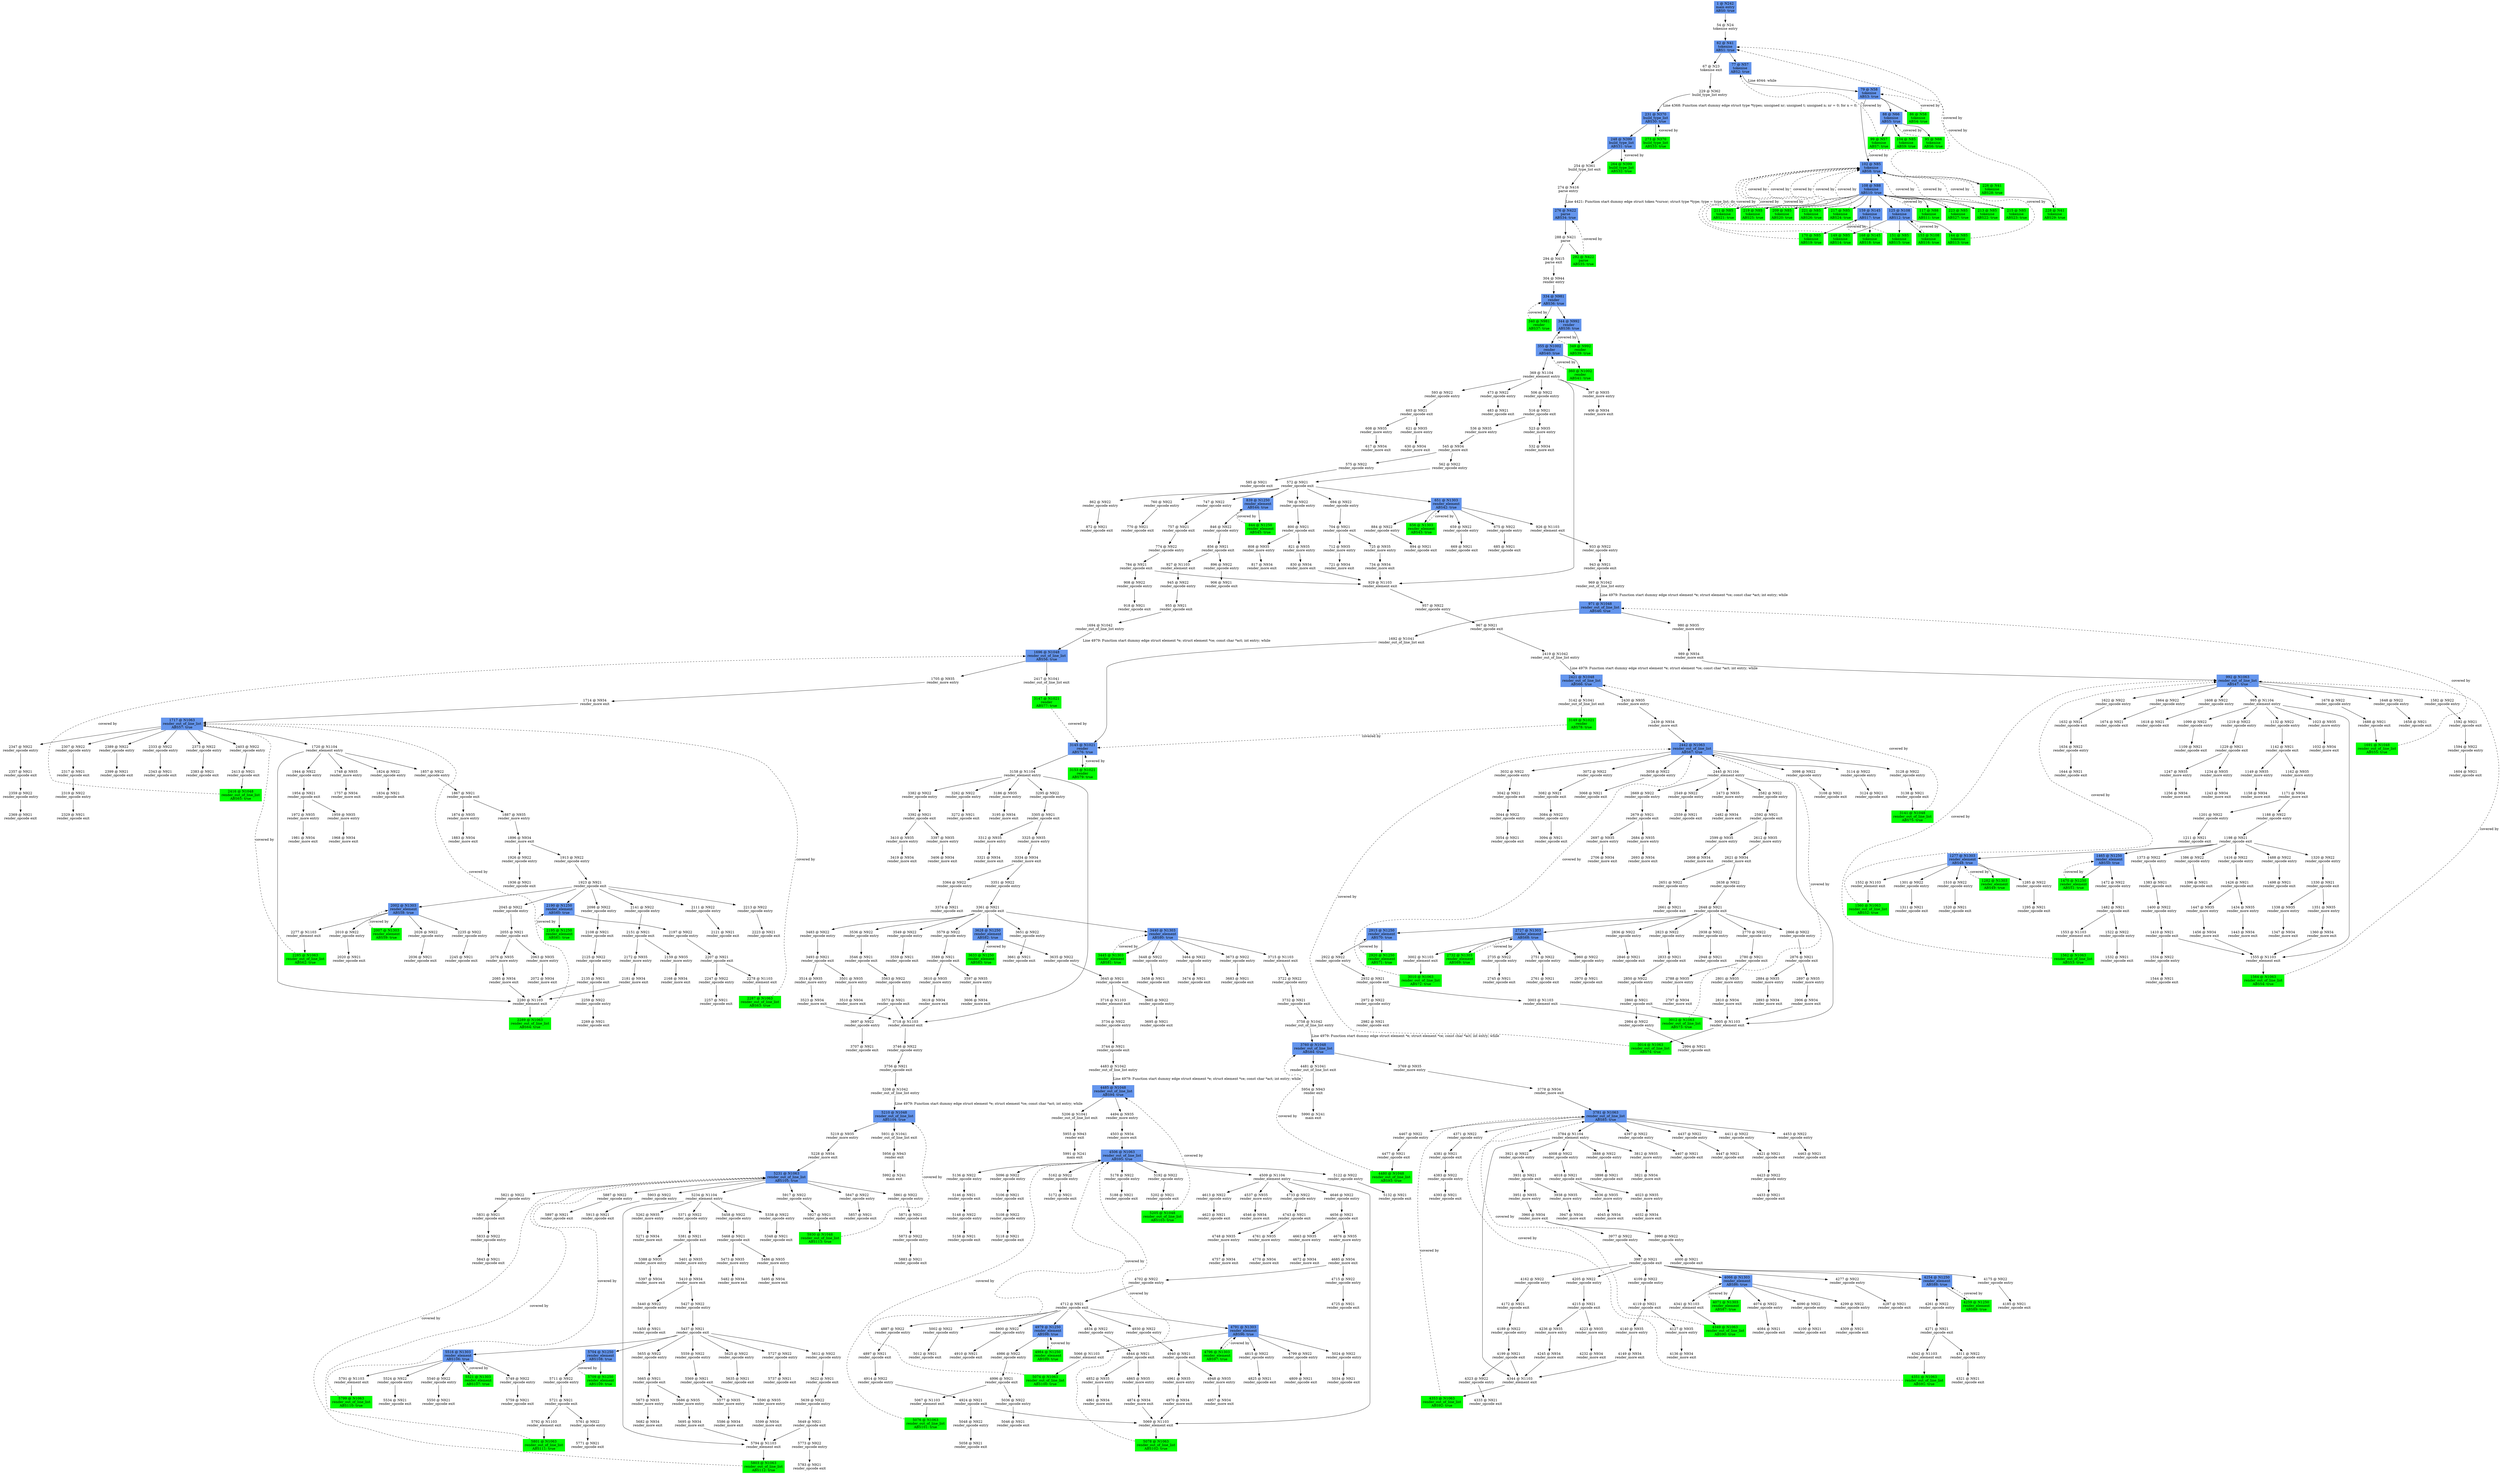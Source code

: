 digraph ARG {
node [style="filled" shape="box" color="white"]
1 [fillcolor="cornflowerblue" label="1 @ N242\nmain entry\nABS0: true" id="1"]
54 [label="54 @ N24\ntokenise entry" id="54"]
62 [fillcolor="cornflowerblue" label="62 @ N41\ntokenise\nABS1: true" id="62"]
67 [label="67 @ N23\ntokenise exit" id="67"]
229 [label="229 @ N362\nbuild_type_list entry" id="229"]
231 [fillcolor="cornflowerblue" label="231 @ N370\nbuild_type_list\nABS30: true" id="231"]
248 [fillcolor="cornflowerblue" label="248 @ N399\nbuild_type_list\nABS31: true" id="248"]
264 [fillcolor="green" label="264 @ N399\nbuild_type_list\nABS32: true" id="264"]
254 [label="254 @ N361\nbuild_type_list exit" id="254"]
274 [label="274 @ N416\nparse entry" id="274"]
276 [fillcolor="cornflowerblue" label="276 @ N422\nparse\nABS34: true" id="276"]
288 [label="288 @ N421\nparse" id="288"]
292 [fillcolor="green" label="292 @ N422\nparse\nABS35: true" id="292"]
294 [label="294 @ N415\nparse exit" id="294"]
304 [label="304 @ N944\nrender entry" id="304"]
334 [fillcolor="cornflowerblue" label="334 @ N981\nrender\nABS36: true" id="334"]
340 [fillcolor="green" label="340 @ N981\nrender\nABS37: true" id="340"]
344 [fillcolor="cornflowerblue" label="344 @ N992\nrender\nABS38: true" id="344"]
355 [fillcolor="cornflowerblue" label="355 @ N1002\nrender\nABS40: true" id="355"]
369 [label="369 @ N1104\nrender_element entry" id="369"]
593 [label="593 @ N922\nrender_opcode entry" id="593"]
603 [label="603 @ N921\nrender_opcode exit" id="603"]
621 [label="621 @ N935\nrender_more entry" id="621"]
630 [label="630 @ N934\nrender_more exit" id="630"]
608 [label="608 @ N935\nrender_more entry" id="608"]
617 [label="617 @ N934\nrender_more exit" id="617"]
473 [label="473 @ N922\nrender_opcode entry" id="473"]
483 [label="483 @ N921\nrender_opcode exit" id="483"]
506 [label="506 @ N922\nrender_opcode entry" id="506"]
516 [label="516 @ N921\nrender_opcode exit" id="516"]
523 [label="523 @ N935\nrender_more entry" id="523"]
532 [label="532 @ N934\nrender_more exit" id="532"]
536 [label="536 @ N935\nrender_more entry" id="536"]
545 [label="545 @ N934\nrender_more exit" id="545"]
562 [label="562 @ N922\nrender_opcode entry" id="562"]
572 [label="572 @ N921\nrender_opcode exit" id="572"]
651 [fillcolor="cornflowerblue" label="651 @ N1303\nrender_element\nABS42: true" id="651"]
659 [label="659 @ N922\nrender_opcode entry" id="659"]
669 [label="669 @ N921\nrender_opcode exit" id="669"]
926 [label="926 @ N1103\nrender_element exit" id="926"]
933 [label="933 @ N922\nrender_opcode entry" id="933"]
943 [label="943 @ N921\nrender_opcode exit" id="943"]
969 [label="969 @ N1042\nrender_out_of_line_list entry" id="969"]
971 [fillcolor="cornflowerblue" label="971 @ N1048\nrender_out_of_line_list\nABS46: true" id="971"]
980 [label="980 @ N935\nrender_more entry" id="980"]
989 [label="989 @ N934\nrender_more exit" id="989"]
992 [fillcolor="cornflowerblue" label="992 @ N1063\nrender_out_of_line_list\nABS47: true" id="992"]
1622 [label="1622 @ N922\nrender_opcode entry" id="1622"]
1632 [label="1632 @ N921\nrender_opcode exit" id="1632"]
1634 [label="1634 @ N922\nrender_opcode entry" id="1634"]
1644 [label="1644 @ N921\nrender_opcode exit" id="1644"]
1664 [label="1664 @ N922\nrender_opcode entry" id="1664"]
1674 [label="1674 @ N921\nrender_opcode exit" id="1674"]
1608 [label="1608 @ N922\nrender_opcode entry" id="1608"]
1618 [label="1618 @ N921\nrender_opcode exit" id="1618"]
995 [label="995 @ N1104\nrender_element entry" id="995"]
1023 [label="1023 @ N935\nrender_more entry" id="1023"]
1032 [label="1032 @ N934\nrender_more exit" id="1032"]
1555 [label="1555 @ N1103\nrender_element exit" id="1555"]
1564 [fillcolor="green" label="1564 @ N1063\nrender_out_of_line_list\nABS54: true" id="1564"]
1099 [label="1099 @ N922\nrender_opcode entry" id="1099"]
1109 [label="1109 @ N921\nrender_opcode exit" id="1109"]
1219 [label="1219 @ N922\nrender_opcode entry" id="1219"]
1229 [label="1229 @ N921\nrender_opcode exit" id="1229"]
1247 [label="1247 @ N935\nrender_more entry" id="1247"]
1256 [label="1256 @ N934\nrender_more exit" id="1256"]
1234 [label="1234 @ N935\nrender_more entry" id="1234"]
1243 [label="1243 @ N934\nrender_more exit" id="1243"]
1132 [label="1132 @ N922\nrender_opcode entry" id="1132"]
1142 [label="1142 @ N921\nrender_opcode exit" id="1142"]
1149 [label="1149 @ N935\nrender_more entry" id="1149"]
1158 [label="1158 @ N934\nrender_more exit" id="1158"]
1162 [label="1162 @ N935\nrender_more entry" id="1162"]
1171 [label="1171 @ N934\nrender_more exit" id="1171"]
1201 [label="1201 @ N922\nrender_opcode entry" id="1201"]
1211 [label="1211 @ N921\nrender_opcode exit" id="1211"]
1188 [label="1188 @ N922\nrender_opcode entry" id="1188"]
1198 [label="1198 @ N921\nrender_opcode exit" id="1198"]
1320 [label="1320 @ N922\nrender_opcode entry" id="1320"]
1330 [label="1330 @ N921\nrender_opcode exit" id="1330"]
1351 [label="1351 @ N935\nrender_more entry" id="1351"]
1360 [label="1360 @ N934\nrender_more exit" id="1360"]
1338 [label="1338 @ N935\nrender_more entry" id="1338"]
1347 [label="1347 @ N934\nrender_more exit" id="1347"]
1277 [fillcolor="cornflowerblue" label="1277 @ N1303\nrender_element\nABS48: true" id="1277"]
1285 [label="1285 @ N922\nrender_opcode entry" id="1285"]
1295 [label="1295 @ N921\nrender_opcode exit" id="1295"]
1552 [label="1552 @ N1103\nrender_element exit" id="1552"]
1560 [fillcolor="green" label="1560 @ N1063\nrender_out_of_line_list\nABS52: true" id="1560"]
1301 [label="1301 @ N922\nrender_opcode entry" id="1301"]
1311 [label="1311 @ N921\nrender_opcode exit" id="1311"]
1510 [label="1510 @ N922\nrender_opcode entry" id="1510"]
1520 [label="1520 @ N921\nrender_opcode exit" id="1520"]
1282 [fillcolor="green" label="1282 @ N1303\nrender_element\nABS49: true" id="1282"]
1465 [fillcolor="cornflowerblue" label="1465 @ N1250\nrender_element\nABS50: true" id="1465"]
1472 [label="1472 @ N922\nrender_opcode entry" id="1472"]
1482 [label="1482 @ N921\nrender_opcode exit" id="1482"]
1553 [label="1553 @ N1103\nrender_element exit" id="1553"]
1562 [fillcolor="green" label="1562 @ N1063\nrender_out_of_line_list\nABS53: true" id="1562"]
1522 [label="1522 @ N922\nrender_opcode entry" id="1522"]
1532 [label="1532 @ N921\nrender_opcode exit" id="1532"]
1470 [fillcolor="green" label="1470 @ N1250\nrender_element\nABS51: true" id="1470"]
1373 [label="1373 @ N922\nrender_opcode entry" id="1373"]
1383 [label="1383 @ N921\nrender_opcode exit" id="1383"]
1400 [label="1400 @ N922\nrender_opcode entry" id="1400"]
1410 [label="1410 @ N921\nrender_opcode exit" id="1410"]
1534 [label="1534 @ N922\nrender_opcode entry" id="1534"]
1544 [label="1544 @ N921\nrender_opcode exit" id="1544"]
1386 [label="1386 @ N922\nrender_opcode entry" id="1386"]
1396 [label="1396 @ N921\nrender_opcode exit" id="1396"]
1416 [label="1416 @ N922\nrender_opcode entry" id="1416"]
1426 [label="1426 @ N921\nrender_opcode exit" id="1426"]
1434 [label="1434 @ N935\nrender_more entry" id="1434"]
1443 [label="1443 @ N934\nrender_more exit" id="1443"]
1447 [label="1447 @ N935\nrender_more entry" id="1447"]
1456 [label="1456 @ N934\nrender_more exit" id="1456"]
1488 [label="1488 @ N922\nrender_opcode entry" id="1488"]
1498 [label="1498 @ N921\nrender_opcode exit" id="1498"]
1582 [label="1582 @ N922\nrender_opcode entry" id="1582"]
1592 [label="1592 @ N921\nrender_opcode exit" id="1592"]
1594 [label="1594 @ N922\nrender_opcode entry" id="1594"]
1604 [label="1604 @ N921\nrender_opcode exit" id="1604"]
1648 [label="1648 @ N922\nrender_opcode entry" id="1648"]
1658 [label="1658 @ N921\nrender_opcode exit" id="1658"]
1678 [label="1678 @ N922\nrender_opcode entry" id="1678"]
1688 [label="1688 @ N921\nrender_opcode exit" id="1688"]
1691 [fillcolor="green" label="1691 @ N1048\nrender_out_of_line_list\nABS55: true" id="1691"]
1692 [label="1692 @ N1041\nrender_out_of_line_list exit" id="1692"]
3145 [fillcolor="cornflowerblue" label="3145 @ N1021\nrender\nABS76: true" id="3145"]
3158 [label="3158 @ N1104\nrender_element entry" id="3158"]
3295 [label="3295 @ N922\nrender_opcode entry" id="3295"]
3305 [label="3305 @ N921\nrender_opcode exit" id="3305"]
3325 [label="3325 @ N935\nrender_more entry" id="3325"]
3334 [label="3334 @ N934\nrender_more exit" id="3334"]
3351 [label="3351 @ N922\nrender_opcode entry" id="3351"]
3361 [label="3361 @ N921\nrender_opcode exit" id="3361"]
3651 [label="3651 @ N922\nrender_opcode entry" id="3651"]
3661 [label="3661 @ N921\nrender_opcode exit" id="3661"]
3440 [fillcolor="cornflowerblue" label="3440 @ N1303\nrender_element\nABS80: true" id="3440"]
3445 [fillcolor="green" label="3445 @ N1303\nrender_element\nABS81: true" id="3445"]
3448 [label="3448 @ N922\nrender_opcode entry" id="3448"]
3458 [label="3458 @ N921\nrender_opcode exit" id="3458"]
3464 [label="3464 @ N922\nrender_opcode entry" id="3464"]
3474 [label="3474 @ N921\nrender_opcode exit" id="3474"]
3673 [label="3673 @ N922\nrender_opcode entry" id="3673"]
3683 [label="3683 @ N921\nrender_opcode exit" id="3683"]
3715 [label="3715 @ N1103\nrender_element exit" id="3715"]
3722 [label="3722 @ N922\nrender_opcode entry" id="3722"]
3732 [label="3732 @ N921\nrender_opcode exit" id="3732"]
3758 [label="3758 @ N1042\nrender_out_of_line_list entry" id="3758"]
3760 [fillcolor="cornflowerblue" label="3760 @ N1048\nrender_out_of_line_list\nABS84: true" id="3760"]
4481 [label="4481 @ N1041\nrender_out_of_line_list exit" id="4481"]
5954 [label="5954 @ N943\nrender exit" id="5954"]
5990 [label="5990 @ N241\nmain exit" id="5990"]
3769 [label="3769 @ N935\nrender_more entry" id="3769"]
3778 [label="3778 @ N934\nrender_more exit" id="3778"]
3781 [fillcolor="cornflowerblue" label="3781 @ N1063\nrender_out_of_line_list\nABS85: true" id="3781"]
4371 [label="4371 @ N922\nrender_opcode entry" id="4371"]
4381 [label="4381 @ N921\nrender_opcode exit" id="4381"]
4383 [label="4383 @ N922\nrender_opcode entry" id="4383"]
4393 [label="4393 @ N921\nrender_opcode exit" id="4393"]
3784 [label="3784 @ N1104\nrender_element entry" id="3784"]
3812 [label="3812 @ N935\nrender_more entry" id="3812"]
3821 [label="3821 @ N934\nrender_more exit" id="3821"]
3921 [label="3921 @ N922\nrender_opcode entry" id="3921"]
3931 [label="3931 @ N921\nrender_opcode exit" id="3931"]
3938 [label="3938 @ N935\nrender_more entry" id="3938"]
3947 [label="3947 @ N934\nrender_more exit" id="3947"]
3951 [label="3951 @ N935\nrender_more entry" id="3951"]
3960 [label="3960 @ N934\nrender_more exit" id="3960"]
3977 [label="3977 @ N922\nrender_opcode entry" id="3977"]
3987 [label="3987 @ N921\nrender_opcode exit" id="3987"]
4066 [fillcolor="cornflowerblue" label="4066 @ N1303\nrender_element\nABS86: true" id="4066"]
4074 [label="4074 @ N922\nrender_opcode entry" id="4074"]
4084 [label="4084 @ N921\nrender_opcode exit" id="4084"]
4071 [fillcolor="green" label="4071 @ N1303\nrender_element\nABS87: true" id="4071"]
4090 [label="4090 @ N922\nrender_opcode entry" id="4090"]
4100 [label="4100 @ N921\nrender_opcode exit" id="4100"]
4341 [label="4341 @ N1103\nrender_element exit" id="4341"]
4349 [fillcolor="green" label="4349 @ N1063\nrender_out_of_line_list\nABS90: true" id="4349"]
4299 [label="4299 @ N922\nrender_opcode entry" id="4299"]
4309 [label="4309 @ N921\nrender_opcode exit" id="4309"]
4277 [label="4277 @ N922\nrender_opcode entry" id="4277"]
4287 [label="4287 @ N921\nrender_opcode exit" id="4287"]
4254 [fillcolor="cornflowerblue" label="4254 @ N1250\nrender_element\nABS88: true" id="4254"]
4259 [fillcolor="green" label="4259 @ N1250\nrender_element\nABS89: true" id="4259"]
4261 [label="4261 @ N922\nrender_opcode entry" id="4261"]
4271 [label="4271 @ N921\nrender_opcode exit" id="4271"]
4342 [label="4342 @ N1103\nrender_element exit" id="4342"]
4351 [fillcolor="green" label="4351 @ N1063\nrender_out_of_line_list\nABS91: true" id="4351"]
4311 [label="4311 @ N922\nrender_opcode entry" id="4311"]
4321 [label="4321 @ N921\nrender_opcode exit" id="4321"]
4175 [label="4175 @ N922\nrender_opcode entry" id="4175"]
4185 [label="4185 @ N921\nrender_opcode exit" id="4185"]
4162 [label="4162 @ N922\nrender_opcode entry" id="4162"]
4172 [label="4172 @ N921\nrender_opcode exit" id="4172"]
4189 [label="4189 @ N922\nrender_opcode entry" id="4189"]
4199 [label="4199 @ N921\nrender_opcode exit" id="4199"]
4344 [label="4344 @ N1103\nrender_element exit" id="4344"]
4353 [fillcolor="green" label="4353 @ N1063\nrender_out_of_line_list\nABS92: true" id="4353"]
4323 [label="4323 @ N922\nrender_opcode entry" id="4323"]
4333 [label="4333 @ N921\nrender_opcode exit" id="4333"]
4205 [label="4205 @ N922\nrender_opcode entry" id="4205"]
4215 [label="4215 @ N921\nrender_opcode exit" id="4215"]
4223 [label="4223 @ N935\nrender_more entry" id="4223"]
4232 [label="4232 @ N934\nrender_more exit" id="4232"]
4236 [label="4236 @ N935\nrender_more entry" id="4236"]
4245 [label="4245 @ N934\nrender_more exit" id="4245"]
4109 [label="4109 @ N922\nrender_opcode entry" id="4109"]
4119 [label="4119 @ N921\nrender_opcode exit" id="4119"]
4140 [label="4140 @ N935\nrender_more entry" id="4140"]
4149 [label="4149 @ N934\nrender_more exit" id="4149"]
4127 [label="4127 @ N935\nrender_more entry" id="4127"]
4136 [label="4136 @ N934\nrender_more exit" id="4136"]
3990 [label="3990 @ N922\nrender_opcode entry" id="3990"]
4000 [label="4000 @ N921\nrender_opcode exit" id="4000"]
4008 [label="4008 @ N922\nrender_opcode entry" id="4008"]
4018 [label="4018 @ N921\nrender_opcode exit" id="4018"]
4036 [label="4036 @ N935\nrender_more entry" id="4036"]
4045 [label="4045 @ N934\nrender_more exit" id="4045"]
4023 [label="4023 @ N935\nrender_more entry" id="4023"]
4032 [label="4032 @ N934\nrender_more exit" id="4032"]
3888 [label="3888 @ N922\nrender_opcode entry" id="3888"]
3898 [label="3898 @ N921\nrender_opcode exit" id="3898"]
4411 [label="4411 @ N922\nrender_opcode entry" id="4411"]
4421 [label="4421 @ N921\nrender_opcode exit" id="4421"]
4423 [label="4423 @ N922\nrender_opcode entry" id="4423"]
4433 [label="4433 @ N921\nrender_opcode exit" id="4433"]
4397 [label="4397 @ N922\nrender_opcode entry" id="4397"]
4407 [label="4407 @ N921\nrender_opcode exit" id="4407"]
4437 [label="4437 @ N922\nrender_opcode entry" id="4437"]
4447 [label="4447 @ N921\nrender_opcode exit" id="4447"]
4467 [label="4467 @ N922\nrender_opcode entry" id="4467"]
4477 [label="4477 @ N921\nrender_opcode exit" id="4477"]
4480 [fillcolor="green" label="4480 @ N1048\nrender_out_of_line_list\nABS93: true" id="4480"]
4453 [label="4453 @ N922\nrender_opcode entry" id="4453"]
4463 [label="4463 @ N921\nrender_opcode exit" id="4463"]
3536 [label="3536 @ N922\nrender_opcode entry" id="3536"]
3546 [label="3546 @ N921\nrender_opcode exit" id="3546"]
3563 [label="3563 @ N922\nrender_opcode entry" id="3563"]
3573 [label="3573 @ N921\nrender_opcode exit" id="3573"]
3697 [label="3697 @ N922\nrender_opcode entry" id="3697"]
3707 [label="3707 @ N921\nrender_opcode exit" id="3707"]
3718 [label="3718 @ N1103\nrender_element exit" id="3718"]
3746 [label="3746 @ N922\nrender_opcode entry" id="3746"]
3756 [label="3756 @ N921\nrender_opcode exit" id="3756"]
5208 [label="5208 @ N1042\nrender_out_of_line_list entry" id="5208"]
5210 [fillcolor="cornflowerblue" label="5210 @ N1048\nrender_out_of_line_list\nABS104: true" id="5210"]
5219 [label="5219 @ N935\nrender_more entry" id="5219"]
5228 [label="5228 @ N934\nrender_more exit" id="5228"]
5231 [fillcolor="cornflowerblue" label="5231 @ N1063\nrender_out_of_line_list\nABS105: true" id="5231"]
5917 [label="5917 @ N922\nrender_opcode entry" id="5917"]
5927 [label="5927 @ N921\nrender_opcode exit" id="5927"]
5930 [fillcolor="green" label="5930 @ N1048\nrender_out_of_line_list\nABS113: true" id="5930"]
5887 [label="5887 @ N922\nrender_opcode entry" id="5887"]
5897 [label="5897 @ N921\nrender_opcode exit" id="5897"]
5903 [label="5903 @ N922\nrender_opcode entry" id="5903"]
5913 [label="5913 @ N921\nrender_opcode exit" id="5913"]
5234 [label="5234 @ N1104\nrender_element entry" id="5234"]
5794 [label="5794 @ N1103\nrender_element exit" id="5794"]
5803 [fillcolor="green" label="5803 @ N1063\nrender_out_of_line_list\nABS112: true" id="5803"]
5338 [label="5338 @ N922\nrender_opcode entry" id="5338"]
5348 [label="5348 @ N921\nrender_opcode exit" id="5348"]
5371 [label="5371 @ N922\nrender_opcode entry" id="5371"]
5381 [label="5381 @ N921\nrender_opcode exit" id="5381"]
5401 [label="5401 @ N935\nrender_more entry" id="5401"]
5410 [label="5410 @ N934\nrender_more exit" id="5410"]
5440 [label="5440 @ N922\nrender_opcode entry" id="5440"]
5450 [label="5450 @ N921\nrender_opcode exit" id="5450"]
5427 [label="5427 @ N922\nrender_opcode entry" id="5427"]
5437 [label="5437 @ N921\nrender_opcode exit" id="5437"]
5516 [fillcolor="cornflowerblue" label="5516 @ N1303\nrender_element\nABS106: true" id="5516"]
5791 [label="5791 @ N1103\nrender_element exit" id="5791"]
5799 [fillcolor="green" label="5799 @ N1063\nrender_out_of_line_list\nABS110: true" id="5799"]
5524 [label="5524 @ N922\nrender_opcode entry" id="5524"]
5534 [label="5534 @ N921\nrender_opcode exit" id="5534"]
5540 [label="5540 @ N922\nrender_opcode entry" id="5540"]
5550 [label="5550 @ N921\nrender_opcode exit" id="5550"]
5749 [label="5749 @ N922\nrender_opcode entry" id="5749"]
5759 [label="5759 @ N921\nrender_opcode exit" id="5759"]
5521 [fillcolor="green" label="5521 @ N1303\nrender_element\nABS107: true" id="5521"]
5704 [fillcolor="cornflowerblue" label="5704 @ N1250\nrender_element\nABS108: true" id="5704"]
5711 [label="5711 @ N922\nrender_opcode entry" id="5711"]
5721 [label="5721 @ N921\nrender_opcode exit" id="5721"]
5792 [label="5792 @ N1103\nrender_element exit" id="5792"]
5801 [fillcolor="green" label="5801 @ N1063\nrender_out_of_line_list\nABS111: true" id="5801"]
5761 [label="5761 @ N922\nrender_opcode entry" id="5761"]
5771 [label="5771 @ N921\nrender_opcode exit" id="5771"]
5709 [fillcolor="green" label="5709 @ N1250\nrender_element\nABS109: true" id="5709"]
5655 [label="5655 @ N922\nrender_opcode entry" id="5655"]
5665 [label="5665 @ N921\nrender_opcode exit" id="5665"]
5686 [label="5686 @ N935\nrender_more entry" id="5686"]
5695 [label="5695 @ N934\nrender_more exit" id="5695"]
5673 [label="5673 @ N935\nrender_more entry" id="5673"]
5682 [label="5682 @ N934\nrender_more exit" id="5682"]
5559 [label="5559 @ N922\nrender_opcode entry" id="5559"]
5569 [label="5569 @ N921\nrender_opcode exit" id="5569"]
5590 [label="5590 @ N935\nrender_more entry" id="5590"]
5599 [label="5599 @ N934\nrender_more exit" id="5599"]
5577 [label="5577 @ N935\nrender_more entry" id="5577"]
5586 [label="5586 @ N934\nrender_more exit" id="5586"]
5612 [label="5612 @ N922\nrender_opcode entry" id="5612"]
5622 [label="5622 @ N921\nrender_opcode exit" id="5622"]
5639 [label="5639 @ N922\nrender_opcode entry" id="5639"]
5649 [label="5649 @ N921\nrender_opcode exit" id="5649"]
5773 [label="5773 @ N922\nrender_opcode entry" id="5773"]
5783 [label="5783 @ N921\nrender_opcode exit" id="5783"]
5625 [label="5625 @ N922\nrender_opcode entry" id="5625"]
5635 [label="5635 @ N921\nrender_opcode exit" id="5635"]
5727 [label="5727 @ N922\nrender_opcode entry" id="5727"]
5737 [label="5737 @ N921\nrender_opcode exit" id="5737"]
5388 [label="5388 @ N935\nrender_more entry" id="5388"]
5397 [label="5397 @ N934\nrender_more exit" id="5397"]
5262 [label="5262 @ N935\nrender_more entry" id="5262"]
5271 [label="5271 @ N934\nrender_more exit" id="5271"]
5458 [label="5458 @ N922\nrender_opcode entry" id="5458"]
5468 [label="5468 @ N921\nrender_opcode exit" id="5468"]
5486 [label="5486 @ N935\nrender_more entry" id="5486"]
5495 [label="5495 @ N934\nrender_more exit" id="5495"]
5473 [label="5473 @ N935\nrender_more entry" id="5473"]
5482 [label="5482 @ N934\nrender_more exit" id="5482"]
5861 [label="5861 @ N922\nrender_opcode entry" id="5861"]
5871 [label="5871 @ N921\nrender_opcode exit" id="5871"]
5873 [label="5873 @ N922\nrender_opcode entry" id="5873"]
5883 [label="5883 @ N921\nrender_opcode exit" id="5883"]
5847 [label="5847 @ N922\nrender_opcode entry" id="5847"]
5857 [label="5857 @ N921\nrender_opcode exit" id="5857"]
5821 [label="5821 @ N922\nrender_opcode entry" id="5821"]
5831 [label="5831 @ N921\nrender_opcode exit" id="5831"]
5833 [label="5833 @ N922\nrender_opcode entry" id="5833"]
5843 [label="5843 @ N921\nrender_opcode exit" id="5843"]
5931 [label="5931 @ N1041\nrender_out_of_line_list exit" id="5931"]
5956 [label="5956 @ N943\nrender exit" id="5956"]
5992 [label="5992 @ N241\nmain exit" id="5992"]
3483 [label="3483 @ N922\nrender_opcode entry" id="3483"]
3493 [label="3493 @ N921\nrender_opcode exit" id="3493"]
3501 [label="3501 @ N935\nrender_more entry" id="3501"]
3510 [label="3510 @ N934\nrender_more exit" id="3510"]
3514 [label="3514 @ N935\nrender_more entry" id="3514"]
3523 [label="3523 @ N934\nrender_more exit" id="3523"]
3549 [label="3549 @ N922\nrender_opcode entry" id="3549"]
3559 [label="3559 @ N921\nrender_opcode exit" id="3559"]
3579 [label="3579 @ N922\nrender_opcode entry" id="3579"]
3589 [label="3589 @ N921\nrender_opcode exit" id="3589"]
3597 [label="3597 @ N935\nrender_more entry" id="3597"]
3606 [label="3606 @ N934\nrender_more exit" id="3606"]
3610 [label="3610 @ N935\nrender_more entry" id="3610"]
3619 [label="3619 @ N934\nrender_more exit" id="3619"]
3628 [fillcolor="cornflowerblue" label="3628 @ N1250\nrender_element\nABS82: true" id="3628"]
3635 [label="3635 @ N922\nrender_opcode entry" id="3635"]
3645 [label="3645 @ N921\nrender_opcode exit" id="3645"]
3685 [label="3685 @ N922\nrender_opcode entry" id="3685"]
3695 [label="3695 @ N921\nrender_opcode exit" id="3695"]
3716 [label="3716 @ N1103\nrender_element exit" id="3716"]
3734 [label="3734 @ N922\nrender_opcode entry" id="3734"]
3744 [label="3744 @ N921\nrender_opcode exit" id="3744"]
4483 [label="4483 @ N1042\nrender_out_of_line_list entry" id="4483"]
4485 [fillcolor="cornflowerblue" label="4485 @ N1048\nrender_out_of_line_list\nABS94: true" id="4485"]
4494 [label="4494 @ N935\nrender_more entry" id="4494"]
4503 [label="4503 @ N934\nrender_more exit" id="4503"]
4506 [fillcolor="cornflowerblue" label="4506 @ N1063\nrender_out_of_line_list\nABS95: true" id="4506"]
5178 [label="5178 @ N922\nrender_opcode entry" id="5178"]
5188 [label="5188 @ N921\nrender_opcode exit" id="5188"]
5192 [label="5192 @ N922\nrender_opcode entry" id="5192"]
5202 [label="5202 @ N921\nrender_opcode exit" id="5202"]
5205 [fillcolor="green" label="5205 @ N1048\nrender_out_of_line_list\nABS103: true" id="5205"]
4509 [label="4509 @ N1104\nrender_element entry" id="4509"]
5069 [label="5069 @ N1103\nrender_element exit" id="5069"]
5078 [fillcolor="green" label="5078 @ N1063\nrender_out_of_line_list\nABS102: true" id="5078"]
4613 [label="4613 @ N922\nrender_opcode entry" id="4613"]
4623 [label="4623 @ N921\nrender_opcode exit" id="4623"]
4537 [label="4537 @ N935\nrender_more entry" id="4537"]
4546 [label="4546 @ N934\nrender_more exit" id="4546"]
4733 [label="4733 @ N922\nrender_opcode entry" id="4733"]
4743 [label="4743 @ N921\nrender_opcode exit" id="4743"]
4761 [label="4761 @ N935\nrender_more entry" id="4761"]
4770 [label="4770 @ N934\nrender_more exit" id="4770"]
4748 [label="4748 @ N935\nrender_more entry" id="4748"]
4757 [label="4757 @ N934\nrender_more exit" id="4757"]
4646 [label="4646 @ N922\nrender_opcode entry" id="4646"]
4656 [label="4656 @ N921\nrender_opcode exit" id="4656"]
4676 [label="4676 @ N935\nrender_more entry" id="4676"]
4685 [label="4685 @ N934\nrender_more exit" id="4685"]
4715 [label="4715 @ N922\nrender_opcode entry" id="4715"]
4725 [label="4725 @ N921\nrender_opcode exit" id="4725"]
4702 [label="4702 @ N922\nrender_opcode entry" id="4702"]
4712 [label="4712 @ N921\nrender_opcode exit" id="4712"]
4930 [label="4930 @ N922\nrender_opcode entry" id="4930"]
4940 [label="4940 @ N921\nrender_opcode exit" id="4940"]
4961 [label="4961 @ N935\nrender_more entry" id="4961"]
4970 [label="4970 @ N934\nrender_more exit" id="4970"]
4948 [label="4948 @ N935\nrender_more entry" id="4948"]
4957 [label="4957 @ N934\nrender_more exit" id="4957"]
4791 [fillcolor="cornflowerblue" label="4791 @ N1303\nrender_element\nABS96: true" id="4791"]
4796 [fillcolor="green" label="4796 @ N1303\nrender_element\nABS97: true" id="4796"]
4799 [label="4799 @ N922\nrender_opcode entry" id="4799"]
4809 [label="4809 @ N921\nrender_opcode exit" id="4809"]
5024 [label="5024 @ N922\nrender_opcode entry" id="5024"]
5034 [label="5034 @ N921\nrender_opcode exit" id="5034"]
4815 [label="4815 @ N922\nrender_opcode entry" id="4815"]
4825 [label="4825 @ N921\nrender_opcode exit" id="4825"]
5066 [label="5066 @ N1103\nrender_element exit" id="5066"]
5074 [fillcolor="green" label="5074 @ N1063\nrender_out_of_line_list\nABS100: true" id="5074"]
4887 [label="4887 @ N922\nrender_opcode entry" id="4887"]
4897 [label="4897 @ N921\nrender_opcode exit" id="4897"]
4914 [label="4914 @ N922\nrender_opcode entry" id="4914"]
4924 [label="4924 @ N921\nrender_opcode exit" id="4924"]
5048 [label="5048 @ N922\nrender_opcode entry" id="5048"]
5058 [label="5058 @ N921\nrender_opcode exit" id="5058"]
5002 [label="5002 @ N922\nrender_opcode entry" id="5002"]
5012 [label="5012 @ N921\nrender_opcode exit" id="5012"]
4834 [label="4834 @ N922\nrender_opcode entry" id="4834"]
4844 [label="4844 @ N921\nrender_opcode exit" id="4844"]
4865 [label="4865 @ N935\nrender_more entry" id="4865"]
4874 [label="4874 @ N934\nrender_more exit" id="4874"]
4852 [label="4852 @ N935\nrender_more entry" id="4852"]
4861 [label="4861 @ N934\nrender_more exit" id="4861"]
4900 [label="4900 @ N922\nrender_opcode entry" id="4900"]
4910 [label="4910 @ N921\nrender_opcode exit" id="4910"]
4979 [fillcolor="cornflowerblue" label="4979 @ N1250\nrender_element\nABS98: true" id="4979"]
4986 [label="4986 @ N922\nrender_opcode entry" id="4986"]
4996 [label="4996 @ N921\nrender_opcode exit" id="4996"]
5036 [label="5036 @ N922\nrender_opcode entry" id="5036"]
5046 [label="5046 @ N921\nrender_opcode exit" id="5046"]
5067 [label="5067 @ N1103\nrender_element exit" id="5067"]
5076 [fillcolor="green" label="5076 @ N1063\nrender_out_of_line_list\nABS101: true" id="5076"]
4984 [fillcolor="green" label="4984 @ N1250\nrender_element\nABS99: true" id="4984"]
4663 [label="4663 @ N935\nrender_more entry" id="4663"]
4672 [label="4672 @ N934\nrender_more exit" id="4672"]
5122 [label="5122 @ N922\nrender_opcode entry" id="5122"]
5132 [label="5132 @ N921\nrender_opcode exit" id="5132"]
5136 [label="5136 @ N922\nrender_opcode entry" id="5136"]
5146 [label="5146 @ N921\nrender_opcode exit" id="5146"]
5148 [label="5148 @ N922\nrender_opcode entry" id="5148"]
5158 [label="5158 @ N921\nrender_opcode exit" id="5158"]
5096 [label="5096 @ N922\nrender_opcode entry" id="5096"]
5106 [label="5106 @ N921\nrender_opcode exit" id="5106"]
5108 [label="5108 @ N922\nrender_opcode entry" id="5108"]
5118 [label="5118 @ N921\nrender_opcode exit" id="5118"]
5162 [label="5162 @ N922\nrender_opcode entry" id="5162"]
5172 [label="5172 @ N921\nrender_opcode exit" id="5172"]
5206 [label="5206 @ N1041\nrender_out_of_line_list exit" id="5206"]
5955 [label="5955 @ N943\nrender exit" id="5955"]
5991 [label="5991 @ N241\nmain exit" id="5991"]
3633 [fillcolor="green" label="3633 @ N1250\nrender_element\nABS83: true" id="3633"]
3364 [label="3364 @ N922\nrender_opcode entry" id="3364"]
3374 [label="3374 @ N921\nrender_opcode exit" id="3374"]
3312 [label="3312 @ N935\nrender_more entry" id="3312"]
3321 [label="3321 @ N934\nrender_more exit" id="3321"]
3382 [label="3382 @ N922\nrender_opcode entry" id="3382"]
3392 [label="3392 @ N921\nrender_opcode exit" id="3392"]
3410 [label="3410 @ N935\nrender_more entry" id="3410"]
3419 [label="3419 @ N934\nrender_more exit" id="3419"]
3397 [label="3397 @ N935\nrender_more entry" id="3397"]
3406 [label="3406 @ N934\nrender_more exit" id="3406"]
3262 [label="3262 @ N922\nrender_opcode entry" id="3262"]
3272 [label="3272 @ N921\nrender_opcode exit" id="3272"]
3186 [label="3186 @ N935\nrender_more entry" id="3186"]
3195 [label="3195 @ N934\nrender_more exit" id="3195"]
3153 [fillcolor="green" label="3153 @ N1021\nrender\nABS79: true" id="3153"]
675 [label="675 @ N922\nrender_opcode entry" id="675"]
685 [label="685 @ N921\nrender_opcode exit" id="685"]
884 [label="884 @ N922\nrender_opcode entry" id="884"]
894 [label="894 @ N921\nrender_opcode exit" id="894"]
656 [fillcolor="green" label="656 @ N1303\nrender_element\nABS43: true" id="656"]
862 [label="862 @ N922\nrender_opcode entry" id="862"]
872 [label="872 @ N921\nrender_opcode exit" id="872"]
760 [label="760 @ N922\nrender_opcode entry" id="760"]
770 [label="770 @ N921\nrender_opcode exit" id="770"]
747 [label="747 @ N922\nrender_opcode entry" id="747"]
757 [label="757 @ N921\nrender_opcode exit" id="757"]
774 [label="774 @ N922\nrender_opcode entry" id="774"]
784 [label="784 @ N921\nrender_opcode exit" id="784"]
908 [label="908 @ N922\nrender_opcode entry" id="908"]
918 [label="918 @ N921\nrender_opcode exit" id="918"]
929 [label="929 @ N1103\nrender_element exit" id="929"]
957 [label="957 @ N922\nrender_opcode entry" id="957"]
967 [label="967 @ N921\nrender_opcode exit" id="967"]
2419 [label="2419 @ N1042\nrender_out_of_line_list entry" id="2419"]
2421 [fillcolor="cornflowerblue" label="2421 @ N1048\nrender_out_of_line_list\nABS66: true" id="2421"]
3142 [label="3142 @ N1041\nrender_out_of_line_list exit" id="3142"]
3149 [fillcolor="green" label="3149 @ N1021\nrender\nABS78: true" id="3149"]
2430 [label="2430 @ N935\nrender_more entry" id="2430"]
2439 [label="2439 @ N934\nrender_more exit" id="2439"]
2442 [fillcolor="cornflowerblue" label="2442 @ N1063\nrender_out_of_line_list\nABS67: true" id="2442"]
3032 [label="3032 @ N922\nrender_opcode entry" id="3032"]
3042 [label="3042 @ N921\nrender_opcode exit" id="3042"]
3044 [label="3044 @ N922\nrender_opcode entry" id="3044"]
3054 [label="3054 @ N921\nrender_opcode exit" id="3054"]
3072 [label="3072 @ N922\nrender_opcode entry" id="3072"]
3082 [label="3082 @ N921\nrender_opcode exit" id="3082"]
3084 [label="3084 @ N922\nrender_opcode entry" id="3084"]
3094 [label="3094 @ N921\nrender_opcode exit" id="3094"]
3058 [label="3058 @ N922\nrender_opcode entry" id="3058"]
3068 [label="3068 @ N921\nrender_opcode exit" id="3068"]
2445 [label="2445 @ N1104\nrender_element entry" id="2445"]
2473 [label="2473 @ N935\nrender_more entry" id="2473"]
2482 [label="2482 @ N934\nrender_more exit" id="2482"]
2582 [label="2582 @ N922\nrender_opcode entry" id="2582"]
2592 [label="2592 @ N921\nrender_opcode exit" id="2592"]
2599 [label="2599 @ N935\nrender_more entry" id="2599"]
2608 [label="2608 @ N934\nrender_more exit" id="2608"]
2612 [label="2612 @ N935\nrender_more entry" id="2612"]
2621 [label="2621 @ N934\nrender_more exit" id="2621"]
2638 [label="2638 @ N922\nrender_opcode entry" id="2638"]
2648 [label="2648 @ N921\nrender_opcode exit" id="2648"]
2938 [label="2938 @ N922\nrender_opcode entry" id="2938"]
2948 [label="2948 @ N921\nrender_opcode exit" id="2948"]
2866 [label="2866 @ N922\nrender_opcode entry" id="2866"]
2876 [label="2876 @ N921\nrender_opcode exit" id="2876"]
2897 [label="2897 @ N935\nrender_more entry" id="2897"]
2906 [label="2906 @ N934\nrender_more exit" id="2906"]
3005 [label="3005 @ N1103\nrender_element exit" id="3005"]
3014 [fillcolor="green" label="3014 @ N1063\nrender_out_of_line_list\nABS74: true" id="3014"]
2884 [label="2884 @ N935\nrender_more entry" id="2884"]
2893 [label="2893 @ N934\nrender_more exit" id="2893"]
2915 [fillcolor="cornflowerblue" label="2915 @ N1250\nrender_element\nABS70: true" id="2915"]
2922 [label="2922 @ N922\nrender_opcode entry" id="2922"]
2932 [label="2932 @ N921\nrender_opcode exit" id="2932"]
3003 [label="3003 @ N1103\nrender_element exit" id="3003"]
3012 [fillcolor="green" label="3012 @ N1063\nrender_out_of_line_list\nABS73: true" id="3012"]
2972 [label="2972 @ N922\nrender_opcode entry" id="2972"]
2982 [label="2982 @ N921\nrender_opcode exit" id="2982"]
2920 [fillcolor="green" label="2920 @ N1250\nrender_element\nABS71: true" id="2920"]
2727 [fillcolor="cornflowerblue" label="2727 @ N1303\nrender_element\nABS68: true" id="2727"]
2751 [label="2751 @ N922\nrender_opcode entry" id="2751"]
2761 [label="2761 @ N921\nrender_opcode exit" id="2761"]
2960 [label="2960 @ N922\nrender_opcode entry" id="2960"]
2970 [label="2970 @ N921\nrender_opcode exit" id="2970"]
3002 [label="3002 @ N1103\nrender_element exit" id="3002"]
3010 [fillcolor="green" label="3010 @ N1063\nrender_out_of_line_list\nABS72: true" id="3010"]
2735 [label="2735 @ N922\nrender_opcode entry" id="2735"]
2745 [label="2745 @ N921\nrender_opcode exit" id="2745"]
2732 [fillcolor="green" label="2732 @ N1303\nrender_element\nABS69: true" id="2732"]
2836 [label="2836 @ N922\nrender_opcode entry" id="2836"]
2846 [label="2846 @ N921\nrender_opcode exit" id="2846"]
2770 [label="2770 @ N922\nrender_opcode entry" id="2770"]
2780 [label="2780 @ N921\nrender_opcode exit" id="2780"]
2801 [label="2801 @ N935\nrender_more entry" id="2801"]
2810 [label="2810 @ N934\nrender_more exit" id="2810"]
2788 [label="2788 @ N935\nrender_more entry" id="2788"]
2797 [label="2797 @ N934\nrender_more exit" id="2797"]
2823 [label="2823 @ N922\nrender_opcode entry" id="2823"]
2833 [label="2833 @ N921\nrender_opcode exit" id="2833"]
2850 [label="2850 @ N922\nrender_opcode entry" id="2850"]
2860 [label="2860 @ N921\nrender_opcode exit" id="2860"]
2984 [label="2984 @ N922\nrender_opcode entry" id="2984"]
2994 [label="2994 @ N921\nrender_opcode exit" id="2994"]
2651 [label="2651 @ N922\nrender_opcode entry" id="2651"]
2661 [label="2661 @ N921\nrender_opcode exit" id="2661"]
2669 [label="2669 @ N922\nrender_opcode entry" id="2669"]
2679 [label="2679 @ N921\nrender_opcode exit" id="2679"]
2684 [label="2684 @ N935\nrender_more entry" id="2684"]
2693 [label="2693 @ N934\nrender_more exit" id="2693"]
2697 [label="2697 @ N935\nrender_more entry" id="2697"]
2706 [label="2706 @ N934\nrender_more exit" id="2706"]
2549 [label="2549 @ N922\nrender_opcode entry" id="2549"]
2559 [label="2559 @ N921\nrender_opcode exit" id="2559"]
3098 [label="3098 @ N922\nrender_opcode entry" id="3098"]
3108 [label="3108 @ N921\nrender_opcode exit" id="3108"]
3128 [label="3128 @ N922\nrender_opcode entry" id="3128"]
3138 [label="3138 @ N921\nrender_opcode exit" id="3138"]
3141 [fillcolor="green" label="3141 @ N1048\nrender_out_of_line_list\nABS75: true" id="3141"]
3114 [label="3114 @ N922\nrender_opcode entry" id="3114"]
3124 [label="3124 @ N921\nrender_opcode exit" id="3124"]
839 [fillcolor="cornflowerblue" label="839 @ N1250\nrender_element\nABS44: true" id="839"]
846 [label="846 @ N922\nrender_opcode entry" id="846"]
856 [label="856 @ N921\nrender_opcode exit" id="856"]
927 [label="927 @ N1103\nrender_element exit" id="927"]
945 [label="945 @ N922\nrender_opcode entry" id="945"]
955 [label="955 @ N921\nrender_opcode exit" id="955"]
1694 [label="1694 @ N1042\nrender_out_of_line_list entry" id="1694"]
1696 [fillcolor="cornflowerblue" label="1696 @ N1048\nrender_out_of_line_list\nABS56: true" id="1696"]
2417 [label="2417 @ N1041\nrender_out_of_line_list exit" id="2417"]
3147 [fillcolor="green" label="3147 @ N1021\nrender\nABS77: true" id="3147"]
1705 [label="1705 @ N935\nrender_more entry" id="1705"]
1714 [label="1714 @ N934\nrender_more exit" id="1714"]
1717 [fillcolor="cornflowerblue" label="1717 @ N1063\nrender_out_of_line_list\nABS57: true" id="1717"]
2373 [label="2373 @ N922\nrender_opcode entry" id="2373"]
2383 [label="2383 @ N921\nrender_opcode exit" id="2383"]
1720 [label="1720 @ N1104\nrender_element entry" id="1720"]
1748 [label="1748 @ N935\nrender_more entry" id="1748"]
1757 [label="1757 @ N934\nrender_more exit" id="1757"]
1944 [label="1944 @ N922\nrender_opcode entry" id="1944"]
1954 [label="1954 @ N921\nrender_opcode exit" id="1954"]
1972 [label="1972 @ N935\nrender_more entry" id="1972"]
1981 [label="1981 @ N934\nrender_more exit" id="1981"]
1959 [label="1959 @ N935\nrender_more entry" id="1959"]
1968 [label="1968 @ N934\nrender_more exit" id="1968"]
1824 [label="1824 @ N922\nrender_opcode entry" id="1824"]
1834 [label="1834 @ N921\nrender_opcode exit" id="1834"]
1857 [label="1857 @ N922\nrender_opcode entry" id="1857"]
1867 [label="1867 @ N921\nrender_opcode exit" id="1867"]
1887 [label="1887 @ N935\nrender_more entry" id="1887"]
1896 [label="1896 @ N934\nrender_more exit" id="1896"]
1926 [label="1926 @ N922\nrender_opcode entry" id="1926"]
1936 [label="1936 @ N921\nrender_opcode exit" id="1936"]
1913 [label="1913 @ N922\nrender_opcode entry" id="1913"]
1923 [label="1923 @ N921\nrender_opcode exit" id="1923"]
2045 [label="2045 @ N922\nrender_opcode entry" id="2045"]
2055 [label="2055 @ N921\nrender_opcode exit" id="2055"]
2076 [label="2076 @ N935\nrender_more entry" id="2076"]
2085 [label="2085 @ N934\nrender_more exit" id="2085"]
2280 [label="2280 @ N1103\nrender_element exit" id="2280"]
2289 [fillcolor="green" label="2289 @ N1063\nrender_out_of_line_list\nABS64: true" id="2289"]
2063 [label="2063 @ N935\nrender_more entry" id="2063"]
2072 [label="2072 @ N934\nrender_more exit" id="2072"]
2111 [label="2111 @ N922\nrender_opcode entry" id="2111"]
2121 [label="2121 @ N921\nrender_opcode exit" id="2121"]
2213 [label="2213 @ N922\nrender_opcode entry" id="2213"]
2223 [label="2223 @ N921\nrender_opcode exit" id="2223"]
2141 [label="2141 @ N922\nrender_opcode entry" id="2141"]
2151 [label="2151 @ N921\nrender_opcode exit" id="2151"]
2159 [label="2159 @ N935\nrender_more entry" id="2159"]
2168 [label="2168 @ N934\nrender_more exit" id="2168"]
2172 [label="2172 @ N935\nrender_more entry" id="2172"]
2181 [label="2181 @ N934\nrender_more exit" id="2181"]
2002 [fillcolor="cornflowerblue" label="2002 @ N1303\nrender_element\nABS58: true" id="2002"]
2277 [label="2277 @ N1103\nrender_element exit" id="2277"]
2285 [fillcolor="green" label="2285 @ N1063\nrender_out_of_line_list\nABS62: true" id="2285"]
2235 [label="2235 @ N922\nrender_opcode entry" id="2235"]
2245 [label="2245 @ N921\nrender_opcode exit" id="2245"]
2010 [label="2010 @ N922\nrender_opcode entry" id="2010"]
2020 [label="2020 @ N921\nrender_opcode exit" id="2020"]
2007 [fillcolor="green" label="2007 @ N1303\nrender_element\nABS59: true" id="2007"]
2026 [label="2026 @ N922\nrender_opcode entry" id="2026"]
2036 [label="2036 @ N921\nrender_opcode exit" id="2036"]
2190 [fillcolor="cornflowerblue" label="2190 @ N1250\nrender_element\nABS60: true" id="2190"]
2197 [label="2197 @ N922\nrender_opcode entry" id="2197"]
2207 [label="2207 @ N921\nrender_opcode exit" id="2207"]
2247 [label="2247 @ N922\nrender_opcode entry" id="2247"]
2257 [label="2257 @ N921\nrender_opcode exit" id="2257"]
2278 [label="2278 @ N1103\nrender_element exit" id="2278"]
2287 [fillcolor="green" label="2287 @ N1063\nrender_out_of_line_list\nABS63: true" id="2287"]
2195 [fillcolor="green" label="2195 @ N1250\nrender_element\nABS61: true" id="2195"]
2098 [label="2098 @ N922\nrender_opcode entry" id="2098"]
2108 [label="2108 @ N921\nrender_opcode exit" id="2108"]
2125 [label="2125 @ N922\nrender_opcode entry" id="2125"]
2135 [label="2135 @ N921\nrender_opcode exit" id="2135"]
2259 [label="2259 @ N922\nrender_opcode entry" id="2259"]
2269 [label="2269 @ N921\nrender_opcode exit" id="2269"]
1874 [label="1874 @ N935\nrender_more entry" id="1874"]
1883 [label="1883 @ N934\nrender_more exit" id="1883"]
2347 [label="2347 @ N922\nrender_opcode entry" id="2347"]
2357 [label="2357 @ N921\nrender_opcode exit" id="2357"]
2359 [label="2359 @ N922\nrender_opcode entry" id="2359"]
2369 [label="2369 @ N921\nrender_opcode exit" id="2369"]
2403 [label="2403 @ N922\nrender_opcode entry" id="2403"]
2413 [label="2413 @ N921\nrender_opcode exit" id="2413"]
2416 [fillcolor="green" label="2416 @ N1048\nrender_out_of_line_list\nABS65: true" id="2416"]
2307 [label="2307 @ N922\nrender_opcode entry" id="2307"]
2317 [label="2317 @ N921\nrender_opcode exit" id="2317"]
2319 [label="2319 @ N922\nrender_opcode entry" id="2319"]
2329 [label="2329 @ N921\nrender_opcode exit" id="2329"]
2389 [label="2389 @ N922\nrender_opcode entry" id="2389"]
2399 [label="2399 @ N921\nrender_opcode exit" id="2399"]
2333 [label="2333 @ N922\nrender_opcode entry" id="2333"]
2343 [label="2343 @ N921\nrender_opcode exit" id="2343"]
896 [label="896 @ N922\nrender_opcode entry" id="896"]
906 [label="906 @ N921\nrender_opcode exit" id="906"]
844 [fillcolor="green" label="844 @ N1250\nrender_element\nABS45: true" id="844"]
790 [label="790 @ N922\nrender_opcode entry" id="790"]
800 [label="800 @ N921\nrender_opcode exit" id="800"]
808 [label="808 @ N935\nrender_more entry" id="808"]
817 [label="817 @ N934\nrender_more exit" id="817"]
821 [label="821 @ N935\nrender_more entry" id="821"]
830 [label="830 @ N934\nrender_more exit" id="830"]
694 [label="694 @ N922\nrender_opcode entry" id="694"]
704 [label="704 @ N921\nrender_opcode exit" id="704"]
712 [label="712 @ N935\nrender_more entry" id="712"]
721 [label="721 @ N934\nrender_more exit" id="721"]
725 [label="725 @ N935\nrender_more entry" id="725"]
734 [label="734 @ N934\nrender_more exit" id="734"]
575 [label="575 @ N922\nrender_opcode entry" id="575"]
585 [label="585 @ N921\nrender_opcode exit" id="585"]
397 [label="397 @ N935\nrender_more entry" id="397"]
406 [label="406 @ N934\nrender_more exit" id="406"]
360 [fillcolor="green" label="360 @ N1002\nrender\nABS41: true" id="360"]
349 [fillcolor="green" label="349 @ N992\nrender\nABS39: true" id="349"]
273 [fillcolor="green" label="273 @ N370\nbuild_type_list\nABS33: true" id="273"]
77 [fillcolor="cornflowerblue" label="77 @ N57\ntokenise\nABS2: true" id="77"]
79 [fillcolor="cornflowerblue" label="79 @ N58\ntokenise\nABS3: true" id="79"]
102 [fillcolor="cornflowerblue" label="102 @ N85\ntokenise\nABS8: true" id="102"]
108 [fillcolor="cornflowerblue" label="108 @ N88\ntokenise\nABS10: true" id="108"]
215 [fillcolor="green" label="215 @ N85\ntokenise\nABS23: true" id="215"]
211 [fillcolor="green" label="211 @ N85\ntokenise\nABS21: true" id="211"]
228 [fillcolor="green" label="228 @ N41\ntokenise\nABS29: true" id="228"]
219 [fillcolor="green" label="219 @ N85\ntokenise\nABS25: true" id="219"]
209 [fillcolor="green" label="209 @ N85\ntokenise\nABS20: true" id="209"]
221 [fillcolor="green" label="221 @ N85\ntokenise\nABS26: true" id="221"]
217 [fillcolor="green" label="217 @ N85\ntokenise\nABS24: true" id="217"]
159 [fillcolor="cornflowerblue" label="159 @ N145\ntokenise\nABS17: true" id="159"]
168 [fillcolor="green" label="168 @ N145\ntokenise\nABS18: true" id="168"]
170 [fillcolor="green" label="170 @ N85\ntokenise\nABS19: true" id="170"]
125 [fillcolor="cornflowerblue" label="125 @ N108\ntokenise\nABS12: true" id="125"]
149 [fillcolor="green" label="149 @ N85\ntokenise\nABS14: true" id="149"]
144 [fillcolor="green" label="144 @ N85\ntokenise\nABS13: true" id="144"]
153 [fillcolor="green" label="153 @ N108\ntokenise\nABS16: true" id="153"]
151 [fillcolor="green" label="151 @ N85\ntokenise\nABS15: true" id="151"]
223 [fillcolor="green" label="223 @ N85\ntokenise\nABS27: true" id="223"]
213 [fillcolor="green" label="213 @ N85\ntokenise\nABS22: true" id="213"]
117 [fillcolor="green" label="117 @ N88\ntokenise\nABS11: true" id="117"]
226 [fillcolor="green" label="226 @ N41\ntokenise\nABS28: true" id="226"]
88 [fillcolor="cornflowerblue" label="88 @ N66\ntokenise\nABS5: true" id="88"]
99 [fillcolor="green" label="99 @ N57\ntokenise\nABS7: true" id="99"]
95 [fillcolor="green" label="95 @ N66\ntokenise\nABS6: true" id="95"]
104 [fillcolor="green" label="104 @ N85\ntokenise\nABS9: true" id="104"]
86 [fillcolor="green" label="86 @ N58\ntokenise\nABS4: true" id="86"]
1 -> 54 []
54 -> 62 []
226 -> 62 [style="dashed" weight="0" label="covered by"]
228 -> 62 [style="dashed" weight="0" label="covered by"]
62 -> 77 []
62 -> 67 []
67 -> 229 []
229 -> 231 [label="Line 4368: Function start dummy edge struct type *types; unsigned nr; unsigned t; unsigned n; nr = 0; for n = 0;" id="229 -> 231"]
273 -> 231 [style="dashed" weight="0" label="covered by"]
231 -> 273 []
231 -> 248 []
264 -> 248 [style="dashed" weight="0" label="covered by"]
248 -> 254 []
248 -> 264 []
254 -> 274 []
274 -> 276 [label="Line 4421: Function start dummy edge struct token *cursor; struct type *type; type = type_list; do" id="274 -> 276"]
292 -> 276 [style="dashed" weight="0" label="covered by"]
276 -> 288 []
288 -> 294 []
288 -> 292 []
294 -> 304 []
304 -> 334 []
340 -> 334 [style="dashed" weight="0" label="covered by"]
334 -> 344 []
334 -> 340 []
349 -> 344 [style="dashed" weight="0" label="covered by"]
344 -> 349 []
344 -> 355 []
360 -> 355 [style="dashed" weight="0" label="covered by"]
355 -> 360 []
355 -> 369 []
369 -> 929 []
369 -> 397 []
369 -> 506 []
369 -> 473 []
369 -> 593 []
593 -> 603 []
603 -> 608 []
603 -> 621 []
621 -> 630 []
608 -> 617 []
473 -> 483 []
506 -> 516 []
516 -> 536 []
516 -> 523 []
523 -> 532 []
536 -> 545 []
545 -> 575 []
545 -> 562 []
562 -> 572 []
572 -> 694 []
572 -> 790 []
572 -> 839 []
572 -> 747 []
572 -> 760 []
572 -> 862 []
572 -> 651 []
656 -> 651 [style="dashed" weight="0" label="covered by"]
651 -> 656 []
651 -> 884 []
651 -> 675 []
651 -> 926 []
651 -> 659 []
659 -> 669 []
926 -> 933 []
933 -> 943 []
943 -> 969 []
969 -> 971 [label="Line 4979: Function start dummy edge struct element *e; struct element *ce; const char *act; int entry; while" id="969 -> 971"]
1691 -> 971 [style="dashed" weight="0" label="covered by"]
971 -> 1692 []
971 -> 980 []
980 -> 989 []
989 -> 992 []
1560 -> 992 [style="dashed" weight="0" label="covered by"]
1562 -> 992 [style="dashed" weight="0" label="covered by"]
1564 -> 992 [style="dashed" weight="0" label="covered by"]
992 -> 1678 []
992 -> 1648 []
992 -> 1582 []
992 -> 995 []
992 -> 1608 []
992 -> 1664 []
992 -> 1622 []
1622 -> 1632 []
1632 -> 1634 []
1634 -> 1644 []
1664 -> 1674 []
1608 -> 1618 []
995 -> 1132 []
995 -> 1219 []
995 -> 1099 []
995 -> 1555 []
995 -> 1023 []
1023 -> 1032 []
1555 -> 1564 []
1099 -> 1109 []
1219 -> 1229 []
1229 -> 1234 []
1229 -> 1247 []
1247 -> 1256 []
1234 -> 1243 []
1132 -> 1142 []
1142 -> 1162 []
1142 -> 1149 []
1149 -> 1158 []
1162 -> 1171 []
1171 -> 1188 []
1171 -> 1201 []
1201 -> 1211 []
1188 -> 1198 []
1198 -> 1488 []
1198 -> 1416 []
1198 -> 1386 []
1198 -> 1373 []
1198 -> 1465 []
1198 -> 1277 []
1198 -> 1320 []
1320 -> 1330 []
1330 -> 1338 []
1330 -> 1351 []
1351 -> 1360 []
1360 -> 1555 []
1338 -> 1347 []
1282 -> 1277 [style="dashed" weight="0" label="covered by"]
1277 -> 1282 []
1277 -> 1510 []
1277 -> 1301 []
1277 -> 1552 []
1277 -> 1285 []
1285 -> 1295 []
1552 -> 1560 []
1301 -> 1311 []
1510 -> 1520 []
1470 -> 1465 [style="dashed" weight="0" label="covered by"]
1465 -> 1470 []
1465 -> 1472 []
1472 -> 1482 []
1482 -> 1522 []
1482 -> 1553 []
1553 -> 1562 []
1522 -> 1532 []
1373 -> 1383 []
1383 -> 1400 []
1400 -> 1410 []
1410 -> 1555 []
1410 -> 1534 []
1534 -> 1544 []
1386 -> 1396 []
1416 -> 1426 []
1426 -> 1447 []
1426 -> 1434 []
1434 -> 1443 []
1447 -> 1456 []
1456 -> 1555 []
1488 -> 1498 []
1582 -> 1592 []
1592 -> 1594 []
1594 -> 1604 []
1648 -> 1658 []
1678 -> 1688 []
1688 -> 1691 []
1692 -> 3145 []
3147 -> 3145 [style="dashed" weight="0" label="covered by"]
3149 -> 3145 [style="dashed" weight="0" label="covered by"]
3153 -> 3145 [style="dashed" weight="0" label="covered by"]
3145 -> 3153 []
3145 -> 3158 []
3158 -> 3186 []
3158 -> 3262 []
3158 -> 3718 []
3158 -> 3382 []
3158 -> 3295 []
3295 -> 3305 []
3305 -> 3312 []
3305 -> 3325 []
3325 -> 3334 []
3334 -> 3364 []
3334 -> 3351 []
3351 -> 3361 []
3361 -> 3628 []
3361 -> 3579 []
3361 -> 3549 []
3361 -> 3483 []
3361 -> 3536 []
3361 -> 3440 []
3361 -> 3651 []
3651 -> 3661 []
3445 -> 3440 [style="dashed" weight="0" label="covered by"]
3440 -> 3715 []
3440 -> 3673 []
3440 -> 3464 []
3440 -> 3448 []
3440 -> 3445 []
3448 -> 3458 []
3464 -> 3474 []
3673 -> 3683 []
3715 -> 3722 []
3722 -> 3732 []
3732 -> 3758 []
3758 -> 3760 [label="Line 4979: Function start dummy edge struct element *e; struct element *ce; const char *act; int entry; while" id="3758 -> 3760"]
4480 -> 3760 [style="dashed" weight="0" label="covered by"]
3760 -> 3769 []
3760 -> 4481 []
4481 -> 5954 []
5954 -> 5990 []
3769 -> 3778 []
3778 -> 3781 []
4349 -> 3781 [style="dashed" weight="0" label="covered by"]
4351 -> 3781 [style="dashed" weight="0" label="covered by"]
4353 -> 3781 [style="dashed" weight="0" label="covered by"]
3781 -> 4453 []
3781 -> 4467 []
3781 -> 4437 []
3781 -> 4397 []
3781 -> 4411 []
3781 -> 3784 []
3781 -> 4371 []
4371 -> 4381 []
4381 -> 4383 []
4383 -> 4393 []
3784 -> 3888 []
3784 -> 4008 []
3784 -> 4344 []
3784 -> 3921 []
3784 -> 3812 []
3812 -> 3821 []
3921 -> 3931 []
3931 -> 3951 []
3931 -> 3938 []
3938 -> 3947 []
3951 -> 3960 []
3960 -> 3990 []
3960 -> 3977 []
3977 -> 3987 []
3987 -> 4109 []
3987 -> 4205 []
3987 -> 4162 []
3987 -> 4175 []
3987 -> 4254 []
3987 -> 4277 []
3987 -> 4066 []
4071 -> 4066 [style="dashed" weight="0" label="covered by"]
4066 -> 4299 []
4066 -> 4341 []
4066 -> 4090 []
4066 -> 4071 []
4066 -> 4074 []
4074 -> 4084 []
4090 -> 4100 []
4341 -> 4349 []
4299 -> 4309 []
4277 -> 4287 []
4259 -> 4254 [style="dashed" weight="0" label="covered by"]
4254 -> 4261 []
4254 -> 4259 []
4261 -> 4271 []
4271 -> 4311 []
4271 -> 4342 []
4342 -> 4351 []
4311 -> 4321 []
4175 -> 4185 []
4162 -> 4172 []
4172 -> 4189 []
4189 -> 4199 []
4199 -> 4323 []
4199 -> 4344 []
4344 -> 4353 []
4323 -> 4333 []
4205 -> 4215 []
4215 -> 4236 []
4215 -> 4223 []
4223 -> 4232 []
4236 -> 4245 []
4245 -> 4344 []
4109 -> 4119 []
4119 -> 4127 []
4119 -> 4140 []
4140 -> 4149 []
4149 -> 4344 []
4127 -> 4136 []
3990 -> 4000 []
4008 -> 4018 []
4018 -> 4023 []
4018 -> 4036 []
4036 -> 4045 []
4023 -> 4032 []
3888 -> 3898 []
4411 -> 4421 []
4421 -> 4423 []
4423 -> 4433 []
4397 -> 4407 []
4437 -> 4447 []
4467 -> 4477 []
4477 -> 4480 []
4453 -> 4463 []
3536 -> 3546 []
3546 -> 3563 []
3563 -> 3573 []
3573 -> 3718 []
3573 -> 3697 []
3697 -> 3707 []
3718 -> 3746 []
3746 -> 3756 []
3756 -> 5208 []
5208 -> 5210 [label="Line 4979: Function start dummy edge struct element *e; struct element *ce; const char *act; int entry; while" id="5208 -> 5210"]
5930 -> 5210 [style="dashed" weight="0" label="covered by"]
5210 -> 5931 []
5210 -> 5219 []
5219 -> 5228 []
5228 -> 5231 []
5799 -> 5231 [style="dashed" weight="0" label="covered by"]
5801 -> 5231 [style="dashed" weight="0" label="covered by"]
5803 -> 5231 [style="dashed" weight="0" label="covered by"]
5231 -> 5821 []
5231 -> 5847 []
5231 -> 5861 []
5231 -> 5234 []
5231 -> 5903 []
5231 -> 5887 []
5231 -> 5917 []
5917 -> 5927 []
5927 -> 5930 []
5887 -> 5897 []
5903 -> 5913 []
5234 -> 5458 []
5234 -> 5262 []
5234 -> 5371 []
5234 -> 5338 []
5234 -> 5794 []
5794 -> 5803 []
5338 -> 5348 []
5371 -> 5381 []
5381 -> 5388 []
5381 -> 5401 []
5401 -> 5410 []
5410 -> 5427 []
5410 -> 5440 []
5440 -> 5450 []
5427 -> 5437 []
5437 -> 5727 []
5437 -> 5625 []
5437 -> 5612 []
5437 -> 5559 []
5437 -> 5655 []
5437 -> 5704 []
5437 -> 5516 []
5521 -> 5516 [style="dashed" weight="0" label="covered by"]
5516 -> 5521 []
5516 -> 5749 []
5516 -> 5540 []
5516 -> 5524 []
5516 -> 5791 []
5791 -> 5799 []
5524 -> 5534 []
5540 -> 5550 []
5749 -> 5759 []
5709 -> 5704 [style="dashed" weight="0" label="covered by"]
5704 -> 5709 []
5704 -> 5711 []
5711 -> 5721 []
5721 -> 5761 []
5721 -> 5792 []
5792 -> 5801 []
5761 -> 5771 []
5655 -> 5665 []
5665 -> 5673 []
5665 -> 5686 []
5686 -> 5695 []
5695 -> 5794 []
5673 -> 5682 []
5559 -> 5569 []
5569 -> 5577 []
5569 -> 5590 []
5590 -> 5599 []
5599 -> 5794 []
5577 -> 5586 []
5612 -> 5622 []
5622 -> 5639 []
5639 -> 5649 []
5649 -> 5794 []
5649 -> 5773 []
5773 -> 5783 []
5625 -> 5635 []
5727 -> 5737 []
5388 -> 5397 []
5262 -> 5271 []
5458 -> 5468 []
5468 -> 5473 []
5468 -> 5486 []
5486 -> 5495 []
5473 -> 5482 []
5861 -> 5871 []
5871 -> 5873 []
5873 -> 5883 []
5847 -> 5857 []
5821 -> 5831 []
5831 -> 5833 []
5833 -> 5843 []
5931 -> 5956 []
5956 -> 5992 []
3483 -> 3493 []
3493 -> 3514 []
3493 -> 3501 []
3501 -> 3510 []
3514 -> 3523 []
3523 -> 3718 []
3549 -> 3559 []
3579 -> 3589 []
3589 -> 3610 []
3589 -> 3597 []
3597 -> 3606 []
3610 -> 3619 []
3619 -> 3718 []
3633 -> 3628 [style="dashed" weight="0" label="covered by"]
3628 -> 3633 []
3628 -> 3635 []
3635 -> 3645 []
3645 -> 3716 []
3645 -> 3685 []
3685 -> 3695 []
3716 -> 3734 []
3734 -> 3744 []
3744 -> 4483 []
4483 -> 4485 [label="Line 4979: Function start dummy edge struct element *e; struct element *ce; const char *act; int entry; while" id="4483 -> 4485"]
5205 -> 4485 [style="dashed" weight="0" label="covered by"]
4485 -> 5206 []
4485 -> 4494 []
4494 -> 4503 []
4503 -> 4506 []
5074 -> 4506 [style="dashed" weight="0" label="covered by"]
5076 -> 4506 [style="dashed" weight="0" label="covered by"]
5078 -> 4506 [style="dashed" weight="0" label="covered by"]
4506 -> 5162 []
4506 -> 5096 []
4506 -> 5136 []
4506 -> 5122 []
4506 -> 4509 []
4506 -> 5192 []
4506 -> 5178 []
5178 -> 5188 []
5192 -> 5202 []
5202 -> 5205 []
4509 -> 4646 []
4509 -> 4733 []
4509 -> 4537 []
4509 -> 4613 []
4509 -> 5069 []
5069 -> 5078 []
4613 -> 4623 []
4537 -> 4546 []
4733 -> 4743 []
4743 -> 4748 []
4743 -> 4761 []
4761 -> 4770 []
4748 -> 4757 []
4646 -> 4656 []
4656 -> 4663 []
4656 -> 4676 []
4676 -> 4685 []
4685 -> 4702 []
4685 -> 4715 []
4715 -> 4725 []
4702 -> 4712 []
4712 -> 4979 []
4712 -> 4900 []
4712 -> 4834 []
4712 -> 5002 []
4712 -> 4887 []
4712 -> 4791 []
4712 -> 4930 []
4930 -> 4940 []
4940 -> 4948 []
4940 -> 4961 []
4961 -> 4970 []
4970 -> 5069 []
4948 -> 4957 []
4796 -> 4791 [style="dashed" weight="0" label="covered by"]
4791 -> 5066 []
4791 -> 4815 []
4791 -> 5024 []
4791 -> 4799 []
4791 -> 4796 []
4799 -> 4809 []
5024 -> 5034 []
4815 -> 4825 []
5066 -> 5074 []
4887 -> 4897 []
4897 -> 4914 []
4914 -> 4924 []
4924 -> 5069 []
4924 -> 5048 []
5048 -> 5058 []
5002 -> 5012 []
4834 -> 4844 []
4844 -> 4852 []
4844 -> 4865 []
4865 -> 4874 []
4874 -> 5069 []
4852 -> 4861 []
4900 -> 4910 []
4984 -> 4979 [style="dashed" weight="0" label="covered by"]
4979 -> 4984 []
4979 -> 4986 []
4986 -> 4996 []
4996 -> 5067 []
4996 -> 5036 []
5036 -> 5046 []
5067 -> 5076 []
4663 -> 4672 []
5122 -> 5132 []
5136 -> 5146 []
5146 -> 5148 []
5148 -> 5158 []
5096 -> 5106 []
5106 -> 5108 []
5108 -> 5118 []
5162 -> 5172 []
5206 -> 5955 []
5955 -> 5991 []
3364 -> 3374 []
3312 -> 3321 []
3382 -> 3392 []
3392 -> 3397 []
3392 -> 3410 []
3410 -> 3419 []
3397 -> 3406 []
3262 -> 3272 []
3186 -> 3195 []
675 -> 685 []
884 -> 894 []
862 -> 872 []
760 -> 770 []
747 -> 757 []
757 -> 774 []
774 -> 784 []
784 -> 929 []
784 -> 908 []
908 -> 918 []
929 -> 957 []
957 -> 967 []
967 -> 2419 []
2419 -> 2421 [label="Line 4979: Function start dummy edge struct element *e; struct element *ce; const char *act; int entry; while" id="2419 -> 2421"]
3141 -> 2421 [style="dashed" weight="0" label="covered by"]
2421 -> 2430 []
2421 -> 3142 []
3142 -> 3149 []
2430 -> 2439 []
2439 -> 2442 []
3010 -> 2442 [style="dashed" weight="0" label="covered by"]
3012 -> 2442 [style="dashed" weight="0" label="covered by"]
3014 -> 2442 [style="dashed" weight="0" label="covered by"]
2442 -> 3114 []
2442 -> 3128 []
2442 -> 3098 []
2442 -> 2445 []
2442 -> 3058 []
2442 -> 3072 []
2442 -> 3032 []
3032 -> 3042 []
3042 -> 3044 []
3044 -> 3054 []
3072 -> 3082 []
3082 -> 3084 []
3084 -> 3094 []
3058 -> 3068 []
2445 -> 2549 []
2445 -> 2669 []
2445 -> 3005 []
2445 -> 2582 []
2445 -> 2473 []
2473 -> 2482 []
2582 -> 2592 []
2592 -> 2612 []
2592 -> 2599 []
2599 -> 2608 []
2612 -> 2621 []
2621 -> 2651 []
2621 -> 2638 []
2638 -> 2648 []
2648 -> 2823 []
2648 -> 2770 []
2648 -> 2836 []
2648 -> 2727 []
2648 -> 2915 []
2648 -> 2866 []
2648 -> 2938 []
2938 -> 2948 []
2866 -> 2876 []
2876 -> 2884 []
2876 -> 2897 []
2897 -> 2906 []
2906 -> 3005 []
3005 -> 3014 []
2884 -> 2893 []
2920 -> 2915 [style="dashed" weight="0" label="covered by"]
2915 -> 2920 []
2915 -> 2922 []
2922 -> 2932 []
2932 -> 2972 []
2932 -> 3003 []
3003 -> 3012 []
2972 -> 2982 []
2732 -> 2727 [style="dashed" weight="0" label="covered by"]
2727 -> 2732 []
2727 -> 2735 []
2727 -> 3002 []
2727 -> 2960 []
2727 -> 2751 []
2751 -> 2761 []
2960 -> 2970 []
3002 -> 3010 []
2735 -> 2745 []
2836 -> 2846 []
2770 -> 2780 []
2780 -> 2788 []
2780 -> 2801 []
2801 -> 2810 []
2810 -> 3005 []
2788 -> 2797 []
2823 -> 2833 []
2833 -> 2850 []
2850 -> 2860 []
2860 -> 3005 []
2860 -> 2984 []
2984 -> 2994 []
2651 -> 2661 []
2669 -> 2679 []
2679 -> 2697 []
2679 -> 2684 []
2684 -> 2693 []
2697 -> 2706 []
2549 -> 2559 []
3098 -> 3108 []
3128 -> 3138 []
3138 -> 3141 []
3114 -> 3124 []
844 -> 839 [style="dashed" weight="0" label="covered by"]
839 -> 844 []
839 -> 846 []
846 -> 856 []
856 -> 896 []
856 -> 927 []
927 -> 945 []
945 -> 955 []
955 -> 1694 []
1694 -> 1696 [label="Line 4979: Function start dummy edge struct element *e; struct element *ce; const char *act; int entry; while" id="1694 -> 1696"]
2416 -> 1696 [style="dashed" weight="0" label="covered by"]
1696 -> 1705 []
1696 -> 2417 []
2417 -> 3147 []
1705 -> 1714 []
1714 -> 1717 []
2285 -> 1717 [style="dashed" weight="0" label="covered by"]
2287 -> 1717 [style="dashed" weight="0" label="covered by"]
2289 -> 1717 [style="dashed" weight="0" label="covered by"]
1717 -> 2333 []
1717 -> 2389 []
1717 -> 2307 []
1717 -> 2403 []
1717 -> 2347 []
1717 -> 1720 []
1717 -> 2373 []
2373 -> 2383 []
1720 -> 2280 []
1720 -> 1857 []
1720 -> 1824 []
1720 -> 1944 []
1720 -> 1748 []
1748 -> 1757 []
1944 -> 1954 []
1954 -> 1959 []
1954 -> 1972 []
1972 -> 1981 []
1959 -> 1968 []
1824 -> 1834 []
1857 -> 1867 []
1867 -> 1874 []
1867 -> 1887 []
1887 -> 1896 []
1896 -> 1913 []
1896 -> 1926 []
1926 -> 1936 []
1913 -> 1923 []
1923 -> 2098 []
1923 -> 2190 []
1923 -> 2002 []
1923 -> 2141 []
1923 -> 2213 []
1923 -> 2111 []
1923 -> 2045 []
2045 -> 2055 []
2055 -> 2063 []
2055 -> 2076 []
2076 -> 2085 []
2085 -> 2280 []
2280 -> 2289 []
2063 -> 2072 []
2111 -> 2121 []
2213 -> 2223 []
2141 -> 2151 []
2151 -> 2172 []
2151 -> 2159 []
2159 -> 2168 []
2172 -> 2181 []
2181 -> 2280 []
2007 -> 2002 [style="dashed" weight="0" label="covered by"]
2002 -> 2026 []
2002 -> 2007 []
2002 -> 2010 []
2002 -> 2235 []
2002 -> 2277 []
2277 -> 2285 []
2235 -> 2245 []
2010 -> 2020 []
2026 -> 2036 []
2195 -> 2190 [style="dashed" weight="0" label="covered by"]
2190 -> 2195 []
2190 -> 2197 []
2197 -> 2207 []
2207 -> 2278 []
2207 -> 2247 []
2247 -> 2257 []
2278 -> 2287 []
2098 -> 2108 []
2108 -> 2125 []
2125 -> 2135 []
2135 -> 2259 []
2135 -> 2280 []
2259 -> 2269 []
1874 -> 1883 []
2347 -> 2357 []
2357 -> 2359 []
2359 -> 2369 []
2403 -> 2413 []
2413 -> 2416 []
2307 -> 2317 []
2317 -> 2319 []
2319 -> 2329 []
2389 -> 2399 []
2333 -> 2343 []
896 -> 906 []
790 -> 800 []
800 -> 821 []
800 -> 808 []
808 -> 817 []
821 -> 830 []
830 -> 929 []
694 -> 704 []
704 -> 725 []
704 -> 712 []
712 -> 721 []
725 -> 734 []
734 -> 929 []
575 -> 585 []
397 -> 406 []
99 -> 77 [style="dashed" weight="0" label="covered by"]
77 -> 79 [label="Line 4044: while" id="77 -> 79"]
86 -> 79 [style="dashed" weight="0" label="covered by"]
79 -> 86 []
79 -> 88 []
79 -> 102 []
104 -> 102 [style="dashed" weight="0" label="covered by"]
144 -> 102 [style="dashed" weight="0" label="covered by"]
149 -> 102 [style="dashed" weight="0" label="covered by"]
151 -> 102 [style="dashed" weight="0" label="covered by"]
170 -> 102 [style="dashed" weight="0" label="covered by"]
209 -> 102 [style="dashed" weight="0" label="covered by"]
211 -> 102 [style="dashed" weight="0" label="covered by"]
213 -> 102 [style="dashed" weight="0" label="covered by"]
215 -> 102 [style="dashed" weight="0" label="covered by"]
217 -> 102 [style="dashed" weight="0" label="covered by"]
219 -> 102 [style="dashed" weight="0" label="covered by"]
221 -> 102 [style="dashed" weight="0" label="covered by"]
223 -> 102 [style="dashed" weight="0" label="covered by"]
102 -> 226 []
102 -> 108 []
117 -> 108 [style="dashed" weight="0" label="covered by"]
108 -> 117 []
108 -> 213 []
108 -> 223 []
108 -> 125 []
108 -> 159 []
108 -> 217 []
108 -> 221 []
108 -> 209 []
108 -> 219 []
108 -> 228 []
108 -> 211 []
108 -> 215 []
168 -> 159 [style="dashed" weight="0" label="covered by"]
159 -> 170 []
159 -> 168 []
153 -> 125 [style="dashed" weight="0" label="covered by"]
125 -> 151 []
125 -> 153 []
125 -> 144 []
125 -> 149 []
95 -> 88 [style="dashed" weight="0" label="covered by"]
88 -> 104 []
88 -> 95 []
88 -> 99 []
}

